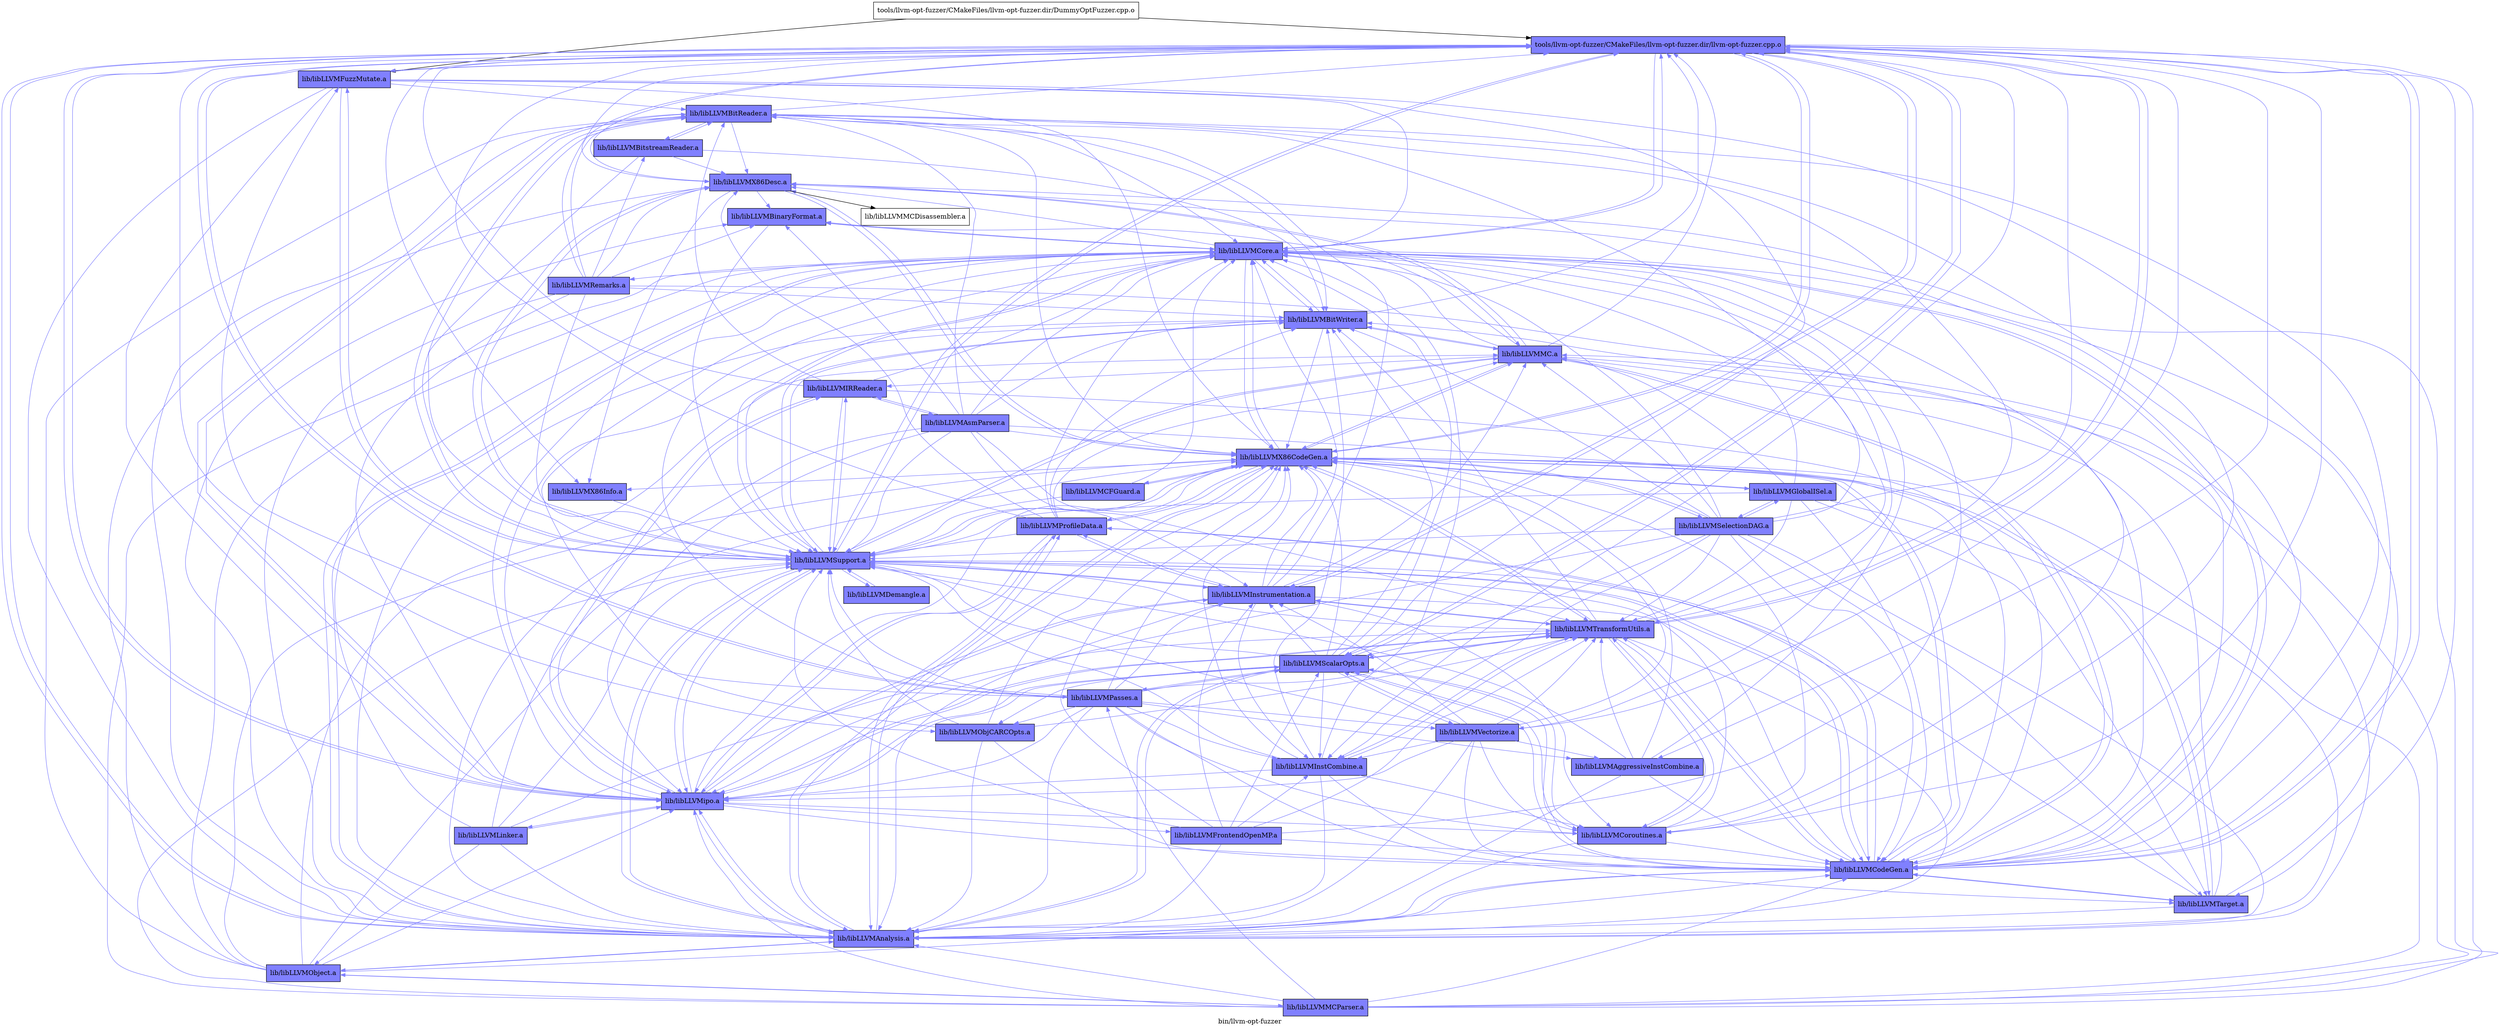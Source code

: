 digraph "bin/llvm-opt-fuzzer" {
	label="bin/llvm-opt-fuzzer";

	Node0x55d1487a2268 [shape=record,shape=record,label="{tools/llvm-opt-fuzzer/CMakeFiles/llvm-opt-fuzzer.dir/DummyOptFuzzer.cpp.o}"];
	Node0x55d1487a2268 -> Node0x55d1487a2998;
	Node0x55d1487a2268 -> Node0x55d1487b5368;
	Node0x55d1487a2998 [shape=record,shape=record,style=filled,fillcolor="0.666667 0.5 1",label="{tools/llvm-opt-fuzzer/CMakeFiles/llvm-opt-fuzzer.dir/llvm-opt-fuzzer.cpp.o}"];
	Node0x55d1487a2998 -> Node0x55d1487ac5d8[color="0.666667 0.5 1"];
	Node0x55d1487a2998 -> Node0x55d1487ab778[color="0.666667 0.5 1"];
	Node0x55d1487a2998 -> Node0x55d1487adac8[color="0.666667 0.5 1"];
	Node0x55d1487a2998 -> Node0x55d1487ad618[color="0.666667 0.5 1"];
	Node0x55d1487a2998 -> Node0x55d1487af008[color="0.666667 0.5 1"];
	Node0x55d1487a2998 -> Node0x55d1487aeb58[color="0.666667 0.5 1"];
	Node0x55d1487a2998 -> Node0x55d1487ae608[color="0.666667 0.5 1"];
	Node0x55d1487a2998 -> Node0x55d1487adf78[color="0.666667 0.5 1"];
	Node0x55d1487a2998 -> Node0x55d1487afe18[color="0.666667 0.5 1"];
	Node0x55d1487a2998 -> Node0x55d1487af8c8[color="0.666667 0.5 1"];
	Node0x55d1487a2998 -> Node0x55d1487af378[color="0.666667 0.5 1"];
	Node0x55d1487a2998 -> Node0x55d1487b5368[color="0.666667 0.5 1"];
	Node0x55d1487a2998 -> Node0x55d1487b3568[color="0.666667 0.5 1"];
	Node0x55d1487a2998 -> Node0x55d1487b3ab8[color="0.666667 0.5 1"];
	Node0x55d1487a2998 -> Node0x55d1487b3f68[color="0.666667 0.5 1"];
	Node0x55d1487a2998 -> Node0x55d1487c1398[color="0.666667 0.5 1"];
	Node0x55d1487a2998 -> Node0x55d1487c0ee8[color="0.666667 0.5 1"];
	Node0x55d1487a2998 -> Node0x55d1487c1e38[color="0.666667 0.5 1"];
	Node0x55d1487a2998 -> Node0x55d1487c18e8[color="0.666667 0.5 1"];
	Node0x55d1487b5368 [shape=record,shape=record,style=filled,fillcolor="0.666667 0.5 1",label="{lib/libLLVMFuzzMutate.a}"];
	Node0x55d1487b5368 -> Node0x55d1487a2998[color="0.666667 0.5 1"];
	Node0x55d1487b5368 -> Node0x55d1487ad618[color="0.666667 0.5 1"];
	Node0x55d1487b5368 -> Node0x55d1487af008[color="0.666667 0.5 1"];
	Node0x55d1487b5368 -> Node0x55d1487aeb58[color="0.666667 0.5 1"];
	Node0x55d1487b5368 -> Node0x55d1487adf78[color="0.666667 0.5 1"];
	Node0x55d1487b5368 -> Node0x55d1487ad0c8[color="0.666667 0.5 1"];
	Node0x55d1487b5368 -> Node0x55d1487b3f68[color="0.666667 0.5 1"];
	Node0x55d1487b5368 -> Node0x55d1487b3ab8[color="0.666667 0.5 1"];
	Node0x55d1487b5368 -> Node0x55d1487ac5d8[color="0.666667 0.5 1"];
	Node0x55d1487ac5d8 [shape=record,shape=record,style=filled,fillcolor="0.666667 0.5 1",label="{lib/libLLVMX86CodeGen.a}"];
	Node0x55d1487ac5d8 -> Node0x55d1487adac8[color="0.666667 0.5 1"];
	Node0x55d1487ac5d8 -> Node0x55d1487ad618[color="0.666667 0.5 1"];
	Node0x55d1487ac5d8 -> Node0x55d1487af008[color="0.666667 0.5 1"];
	Node0x55d1487ac5d8 -> Node0x55d1487aeb58[color="0.666667 0.5 1"];
	Node0x55d1487ac5d8 -> Node0x55d1487c3b98[color="0.666667 0.5 1"];
	Node0x55d1487ac5d8 -> Node0x55d1487b3f68[color="0.666667 0.5 1"];
	Node0x55d1487ac5d8 -> Node0x55d1487c1398[color="0.666667 0.5 1"];
	Node0x55d1487ac5d8 -> Node0x55d1487c43b8[color="0.666667 0.5 1"];
	Node0x55d1487ac5d8 -> Node0x55d14879e078[color="0.666667 0.5 1"];
	Node0x55d1487ac5d8 -> Node0x55d1487b3158[color="0.666667 0.5 1"];
	Node0x55d1487ac5d8 -> Node0x55d1487ab778[color="0.666667 0.5 1"];
	Node0x55d1487ac5d8 -> Node0x55d1487a2998[color="0.666667 0.5 1"];
	Node0x55d1487ac5d8 -> Node0x55d1487a78f8[color="0.666667 0.5 1"];
	Node0x55d1487ac5d8 -> Node0x55d1487c0ee8[color="0.666667 0.5 1"];
	Node0x55d1487ab778 [shape=record,shape=record,style=filled,fillcolor="0.666667 0.5 1",label="{lib/libLLVMX86Desc.a}"];
	Node0x55d1487ab778 -> Node0x55d1487b3f68[color="0.666667 0.5 1"];
	Node0x55d1487ab778 -> Node0x55d1487ac5d8[color="0.666667 0.5 1"];
	Node0x55d1487ab778 -> Node0x55d1487adac8[color="0.666667 0.5 1"];
	Node0x55d1487ab778 -> Node0x55d1487c00d8;
	Node0x55d1487ab778 -> Node0x55d1487b3158[color="0.666667 0.5 1"];
	Node0x55d1487ab778 -> Node0x55d1487a2998[color="0.666667 0.5 1"];
	Node0x55d1487ab778 -> Node0x55d1487aa0f8[color="0.666667 0.5 1"];
	Node0x55d1487adac8 [shape=record,shape=record,style=filled,fillcolor="0.666667 0.5 1",label="{lib/libLLVMX86Info.a}"];
	Node0x55d1487adac8 -> Node0x55d1487b3f68[color="0.666667 0.5 1"];
	Node0x55d1487ad618 [shape=record,shape=record,style=filled,fillcolor="0.666667 0.5 1",label="{lib/libLLVMAnalysis.a}"];
	Node0x55d1487ad618 -> Node0x55d1487ac5d8[color="0.666667 0.5 1"];
	Node0x55d1487ad618 -> Node0x55d1487aeb58[color="0.666667 0.5 1"];
	Node0x55d1487ad618 -> Node0x55d1487b3f68[color="0.666667 0.5 1"];
	Node0x55d1487ad618 -> Node0x55d1487a2998[color="0.666667 0.5 1"];
	Node0x55d1487ad618 -> Node0x55d1487aa0f8[color="0.666667 0.5 1"];
	Node0x55d1487ad618 -> Node0x55d1487a7588[color="0.666667 0.5 1"];
	Node0x55d1487ad618 -> Node0x55d1487a78f8[color="0.666667 0.5 1"];
	Node0x55d1487ad618 -> Node0x55d1487af008[color="0.666667 0.5 1"];
	Node0x55d1487ad618 -> Node0x55d1487b3ab8[color="0.666667 0.5 1"];
	Node0x55d1487ad618 -> Node0x55d1487adf78[color="0.666667 0.5 1"];
	Node0x55d1487af008 [shape=record,shape=record,style=filled,fillcolor="0.666667 0.5 1",label="{lib/libLLVMCodeGen.a}"];
	Node0x55d1487af008 -> Node0x55d1487ac5d8[color="0.666667 0.5 1"];
	Node0x55d1487af008 -> Node0x55d1487ad618[color="0.666667 0.5 1"];
	Node0x55d1487af008 -> Node0x55d1487aeb58[color="0.666667 0.5 1"];
	Node0x55d1487af008 -> Node0x55d1487b3f68[color="0.666667 0.5 1"];
	Node0x55d1487af008 -> Node0x55d1487b3158[color="0.666667 0.5 1"];
	Node0x55d1487af008 -> Node0x55d1487a2998[color="0.666667 0.5 1"];
	Node0x55d1487af008 -> Node0x55d1487c0ee8[color="0.666667 0.5 1"];
	Node0x55d1487af008 -> Node0x55d1487ab778[color="0.666667 0.5 1"];
	Node0x55d1487af008 -> Node0x55d1487c1398[color="0.666667 0.5 1"];
	Node0x55d1487af008 -> Node0x55d1487acb78[color="0.666667 0.5 1"];
	Node0x55d1487af008 -> Node0x55d1487a78f8[color="0.666667 0.5 1"];
	Node0x55d1487af008 -> Node0x55d1487b3ab8[color="0.666667 0.5 1"];
	Node0x55d1487aeb58 [shape=record,shape=record,style=filled,fillcolor="0.666667 0.5 1",label="{lib/libLLVMCore.a}"];
	Node0x55d1487aeb58 -> Node0x55d1487b3f68[color="0.666667 0.5 1"];
	Node0x55d1487aeb58 -> Node0x55d1487a2998[color="0.666667 0.5 1"];
	Node0x55d1487aeb58 -> Node0x55d1487ac5d8[color="0.666667 0.5 1"];
	Node0x55d1487aeb58 -> Node0x55d1487ad618[color="0.666667 0.5 1"];
	Node0x55d1487aeb58 -> Node0x55d1487acb78[color="0.666667 0.5 1"];
	Node0x55d1487aeb58 -> Node0x55d1487af008[color="0.666667 0.5 1"];
	Node0x55d1487aeb58 -> Node0x55d1487aa0f8[color="0.666667 0.5 1"];
	Node0x55d1487aeb58 -> Node0x55d1487ab778[color="0.666667 0.5 1"];
	Node0x55d1487aeb58 -> Node0x55d1487a9b08[color="0.666667 0.5 1"];
	Node0x55d1487ae608 [shape=record,shape=record,style=filled,fillcolor="0.666667 0.5 1",label="{lib/libLLVMCoroutines.a}"];
	Node0x55d1487ae608 -> Node0x55d1487ac5d8[color="0.666667 0.5 1"];
	Node0x55d1487ae608 -> Node0x55d1487ad618[color="0.666667 0.5 1"];
	Node0x55d1487ae608 -> Node0x55d1487af008[color="0.666667 0.5 1"];
	Node0x55d1487ae608 -> Node0x55d1487aeb58[color="0.666667 0.5 1"];
	Node0x55d1487ae608 -> Node0x55d1487b3f68[color="0.666667 0.5 1"];
	Node0x55d1487ae608 -> Node0x55d1487c0ee8[color="0.666667 0.5 1"];
	Node0x55d1487ae608 -> Node0x55d1487b3ab8[color="0.666667 0.5 1"];
	Node0x55d1487adf78 [shape=record,shape=record,style=filled,fillcolor="0.666667 0.5 1",label="{lib/libLLVMipo.a}"];
	Node0x55d1487adf78 -> Node0x55d1487ac5d8[color="0.666667 0.5 1"];
	Node0x55d1487adf78 -> Node0x55d1487aeb58[color="0.666667 0.5 1"];
	Node0x55d1487adf78 -> Node0x55d1487ad618[color="0.666667 0.5 1"];
	Node0x55d1487adf78 -> Node0x55d1487acb78[color="0.666667 0.5 1"];
	Node0x55d1487adf78 -> Node0x55d1487af008[color="0.666667 0.5 1"];
	Node0x55d1487adf78 -> Node0x55d1487b3f68[color="0.666667 0.5 1"];
	Node0x55d1487adf78 -> Node0x55d1487c0ee8[color="0.666667 0.5 1"];
	Node0x55d1487adf78 -> Node0x55d1487a2998[color="0.666667 0.5 1"];
	Node0x55d1487adf78 -> Node0x55d1487ae608[color="0.666667 0.5 1"];
	Node0x55d1487adf78 -> Node0x55d1487ad0c8[color="0.666667 0.5 1"];
	Node0x55d1487adf78 -> Node0x55d1487b02c8[color="0.666667 0.5 1"];
	Node0x55d1487adf78 -> Node0x55d1487a0378[color="0.666667 0.5 1"];
	Node0x55d1487adf78 -> Node0x55d1487a1458[color="0.666667 0.5 1"];
	Node0x55d1487adf78 -> Node0x55d1487b3ab8[color="0.666667 0.5 1"];
	Node0x55d1487adf78 -> Node0x55d1487af378[color="0.666667 0.5 1"];
	Node0x55d1487adf78 -> Node0x55d1487a78f8[color="0.666667 0.5 1"];
	Node0x55d1487afe18 [shape=record,shape=record,style=filled,fillcolor="0.666667 0.5 1",label="{lib/libLLVMAggressiveInstCombine.a}"];
	Node0x55d1487afe18 -> Node0x55d1487ac5d8[color="0.666667 0.5 1"];
	Node0x55d1487afe18 -> Node0x55d1487ad618[color="0.666667 0.5 1"];
	Node0x55d1487afe18 -> Node0x55d1487af008[color="0.666667 0.5 1"];
	Node0x55d1487afe18 -> Node0x55d1487aeb58[color="0.666667 0.5 1"];
	Node0x55d1487afe18 -> Node0x55d1487b3f68[color="0.666667 0.5 1"];
	Node0x55d1487afe18 -> Node0x55d1487c0ee8[color="0.666667 0.5 1"];
	Node0x55d1487af8c8 [shape=record,shape=record,style=filled,fillcolor="0.666667 0.5 1",label="{lib/libLLVMInstCombine.a}"];
	Node0x55d1487af8c8 -> Node0x55d1487ac5d8[color="0.666667 0.5 1"];
	Node0x55d1487af8c8 -> Node0x55d1487ad618[color="0.666667 0.5 1"];
	Node0x55d1487af8c8 -> Node0x55d1487af008[color="0.666667 0.5 1"];
	Node0x55d1487af8c8 -> Node0x55d1487aeb58[color="0.666667 0.5 1"];
	Node0x55d1487af8c8 -> Node0x55d1487ae608[color="0.666667 0.5 1"];
	Node0x55d1487af8c8 -> Node0x55d1487b3f68[color="0.666667 0.5 1"];
	Node0x55d1487af8c8 -> Node0x55d1487c0ee8[color="0.666667 0.5 1"];
	Node0x55d1487af8c8 -> Node0x55d1487adf78[color="0.666667 0.5 1"];
	Node0x55d1487af8c8 -> Node0x55d1487acb78[color="0.666667 0.5 1"];
	Node0x55d1487af378 [shape=record,shape=record,style=filled,fillcolor="0.666667 0.5 1",label="{lib/libLLVMInstrumentation.a}"];
	Node0x55d1487af378 -> Node0x55d1487ac5d8[color="0.666667 0.5 1"];
	Node0x55d1487af378 -> Node0x55d1487ad618[color="0.666667 0.5 1"];
	Node0x55d1487af378 -> Node0x55d1487aeb58[color="0.666667 0.5 1"];
	Node0x55d1487af378 -> Node0x55d1487adf78[color="0.666667 0.5 1"];
	Node0x55d1487af378 -> Node0x55d1487b3f68[color="0.666667 0.5 1"];
	Node0x55d1487af378 -> Node0x55d1487a78f8[color="0.666667 0.5 1"];
	Node0x55d1487af378 -> Node0x55d1487a2998[color="0.666667 0.5 1"];
	Node0x55d1487af378 -> Node0x55d1487af008[color="0.666667 0.5 1"];
	Node0x55d1487af378 -> Node0x55d1487af8c8[color="0.666667 0.5 1"];
	Node0x55d1487af378 -> Node0x55d1487c0ee8[color="0.666667 0.5 1"];
	Node0x55d1487af378 -> Node0x55d1487b3158[color="0.666667 0.5 1"];
	Node0x55d1487af378 -> Node0x55d1487ae608[color="0.666667 0.5 1"];
	Node0x55d1487af378 -> Node0x55d1487ad0c8[color="0.666667 0.5 1"];
	Node0x55d1487b3568 [shape=record,shape=record,style=filled,fillcolor="0.666667 0.5 1",label="{lib/libLLVMObjCARCOpts.a}"];
	Node0x55d1487b3568 -> Node0x55d1487ac5d8[color="0.666667 0.5 1"];
	Node0x55d1487b3568 -> Node0x55d1487ad618[color="0.666667 0.5 1"];
	Node0x55d1487b3568 -> Node0x55d1487aeb58[color="0.666667 0.5 1"];
	Node0x55d1487b3568 -> Node0x55d1487b3f68[color="0.666667 0.5 1"];
	Node0x55d1487b3568 -> Node0x55d1487c0ee8[color="0.666667 0.5 1"];
	Node0x55d1487b3568 -> Node0x55d1487af008[color="0.666667 0.5 1"];
	Node0x55d1487b3ab8 [shape=record,shape=record,style=filled,fillcolor="0.666667 0.5 1",label="{lib/libLLVMScalarOpts.a}"];
	Node0x55d1487b3ab8 -> Node0x55d1487ac5d8[color="0.666667 0.5 1"];
	Node0x55d1487b3ab8 -> Node0x55d1487ad618[color="0.666667 0.5 1"];
	Node0x55d1487b3ab8 -> Node0x55d1487aeb58[color="0.666667 0.5 1"];
	Node0x55d1487b3ab8 -> Node0x55d1487adf78[color="0.666667 0.5 1"];
	Node0x55d1487b3ab8 -> Node0x55d1487b3f68[color="0.666667 0.5 1"];
	Node0x55d1487b3ab8 -> Node0x55d1487c0ee8[color="0.666667 0.5 1"];
	Node0x55d1487b3ab8 -> Node0x55d1487af008[color="0.666667 0.5 1"];
	Node0x55d1487b3ab8 -> Node0x55d1487af8c8[color="0.666667 0.5 1"];
	Node0x55d1487b3ab8 -> Node0x55d1487af378[color="0.666667 0.5 1"];
	Node0x55d1487b3ab8 -> Node0x55d1487acb78[color="0.666667 0.5 1"];
	Node0x55d1487b3ab8 -> Node0x55d1487ae608[color="0.666667 0.5 1"];
	Node0x55d1487b3ab8 -> Node0x55d1487a2998[color="0.666667 0.5 1"];
	Node0x55d1487b3ab8 -> Node0x55d1487b3568[color="0.666667 0.5 1"];
	Node0x55d1487b3ab8 -> Node0x55d1487c1e38[color="0.666667 0.5 1"];
	Node0x55d1487b3ab8 -> Node0x55d1487c18e8[color="0.666667 0.5 1"];
	Node0x55d1487b3f68 [shape=record,shape=record,style=filled,fillcolor="0.666667 0.5 1",label="{lib/libLLVMSupport.a}"];
	Node0x55d1487b3f68 -> Node0x55d1487a2998[color="0.666667 0.5 1"];
	Node0x55d1487b3f68 -> Node0x55d1487ac5d8[color="0.666667 0.5 1"];
	Node0x55d1487b3f68 -> Node0x55d1487ad618[color="0.666667 0.5 1"];
	Node0x55d1487b3f68 -> Node0x55d1487af008[color="0.666667 0.5 1"];
	Node0x55d1487b3f68 -> Node0x55d1487aeb58[color="0.666667 0.5 1"];
	Node0x55d1487b3f68 -> Node0x55d1487b3158[color="0.666667 0.5 1"];
	Node0x55d1487b3f68 -> Node0x55d1487acb78[color="0.666667 0.5 1"];
	Node0x55d1487b3f68 -> Node0x55d1487ab778[color="0.666667 0.5 1"];
	Node0x55d1487b3f68 -> Node0x55d1487ad0c8[color="0.666667 0.5 1"];
	Node0x55d1487b3f68 -> Node0x55d1487af378[color="0.666667 0.5 1"];
	Node0x55d1487b3f68 -> Node0x55d1487b02c8[color="0.666667 0.5 1"];
	Node0x55d1487b3f68 -> Node0x55d1487adf78[color="0.666667 0.5 1"];
	Node0x55d1487b3f68 -> Node0x55d1487b5368[color="0.666667 0.5 1"];
	Node0x55d1487b3f68 -> Node0x55d1487b29d8[color="0.666667 0.5 1"];
	Node0x55d1487c1398 [shape=record,shape=record,style=filled,fillcolor="0.666667 0.5 1",label="{lib/libLLVMTarget.a}"];
	Node0x55d1487c1398 -> Node0x55d1487ac5d8[color="0.666667 0.5 1"];
	Node0x55d1487c1398 -> Node0x55d1487ad618[color="0.666667 0.5 1"];
	Node0x55d1487c1398 -> Node0x55d1487aeb58[color="0.666667 0.5 1"];
	Node0x55d1487c1398 -> Node0x55d1487b3f68[color="0.666667 0.5 1"];
	Node0x55d1487c1398 -> Node0x55d1487af008[color="0.666667 0.5 1"];
	Node0x55d1487c1398 -> Node0x55d1487b3158[color="0.666667 0.5 1"];
	Node0x55d1487c0ee8 [shape=record,shape=record,style=filled,fillcolor="0.666667 0.5 1",label="{lib/libLLVMTransformUtils.a}"];
	Node0x55d1487c0ee8 -> Node0x55d1487b3f68[color="0.666667 0.5 1"];
	Node0x55d1487c0ee8 -> Node0x55d1487ac5d8[color="0.666667 0.5 1"];
	Node0x55d1487c0ee8 -> Node0x55d1487ad618[color="0.666667 0.5 1"];
	Node0x55d1487c0ee8 -> Node0x55d1487af008[color="0.666667 0.5 1"];
	Node0x55d1487c0ee8 -> Node0x55d1487aeb58[color="0.666667 0.5 1"];
	Node0x55d1487c0ee8 -> Node0x55d1487adf78[color="0.666667 0.5 1"];
	Node0x55d1487c0ee8 -> Node0x55d1487b3ab8[color="0.666667 0.5 1"];
	Node0x55d1487c0ee8 -> Node0x55d1487a2998[color="0.666667 0.5 1"];
	Node0x55d1487c0ee8 -> Node0x55d1487af8c8[color="0.666667 0.5 1"];
	Node0x55d1487c0ee8 -> Node0x55d1487acb78[color="0.666667 0.5 1"];
	Node0x55d1487c0ee8 -> Node0x55d1487ad0c8[color="0.666667 0.5 1"];
	Node0x55d1487c0ee8 -> Node0x55d1487ae608[color="0.666667 0.5 1"];
	Node0x55d1487c0ee8 -> Node0x55d1487af378[color="0.666667 0.5 1"];
	Node0x55d1487c1e38 [shape=record,shape=record,style=filled,fillcolor="0.666667 0.5 1",label="{lib/libLLVMVectorize.a}"];
	Node0x55d1487c1e38 -> Node0x55d1487ac5d8[color="0.666667 0.5 1"];
	Node0x55d1487c1e38 -> Node0x55d1487ad618[color="0.666667 0.5 1"];
	Node0x55d1487c1e38 -> Node0x55d1487af008[color="0.666667 0.5 1"];
	Node0x55d1487c1e38 -> Node0x55d1487aeb58[color="0.666667 0.5 1"];
	Node0x55d1487c1e38 -> Node0x55d1487ae608[color="0.666667 0.5 1"];
	Node0x55d1487c1e38 -> Node0x55d1487adf78[color="0.666667 0.5 1"];
	Node0x55d1487c1e38 -> Node0x55d1487afe18[color="0.666667 0.5 1"];
	Node0x55d1487c1e38 -> Node0x55d1487af8c8[color="0.666667 0.5 1"];
	Node0x55d1487c1e38 -> Node0x55d1487af378[color="0.666667 0.5 1"];
	Node0x55d1487c1e38 -> Node0x55d1487b3ab8[color="0.666667 0.5 1"];
	Node0x55d1487c1e38 -> Node0x55d1487b3f68[color="0.666667 0.5 1"];
	Node0x55d1487c1e38 -> Node0x55d1487c0ee8[color="0.666667 0.5 1"];
	Node0x55d1487c18e8 [shape=record,shape=record,style=filled,fillcolor="0.666667 0.5 1",label="{lib/libLLVMPasses.a}"];
	Node0x55d1487c18e8 -> Node0x55d1487a2998[color="0.666667 0.5 1"];
	Node0x55d1487c18e8 -> Node0x55d1487ac5d8[color="0.666667 0.5 1"];
	Node0x55d1487c18e8 -> Node0x55d1487ad618[color="0.666667 0.5 1"];
	Node0x55d1487c18e8 -> Node0x55d1487aeb58[color="0.666667 0.5 1"];
	Node0x55d1487c18e8 -> Node0x55d1487b3ab8[color="0.666667 0.5 1"];
	Node0x55d1487c18e8 -> Node0x55d1487af378[color="0.666667 0.5 1"];
	Node0x55d1487c18e8 -> Node0x55d1487adf78[color="0.666667 0.5 1"];
	Node0x55d1487c18e8 -> Node0x55d1487ae608[color="0.666667 0.5 1"];
	Node0x55d1487c18e8 -> Node0x55d1487afe18[color="0.666667 0.5 1"];
	Node0x55d1487c18e8 -> Node0x55d1487af8c8[color="0.666667 0.5 1"];
	Node0x55d1487c18e8 -> Node0x55d1487b5368[color="0.666667 0.5 1"];
	Node0x55d1487c18e8 -> Node0x55d1487b3568[color="0.666667 0.5 1"];
	Node0x55d1487c18e8 -> Node0x55d1487b3f68[color="0.666667 0.5 1"];
	Node0x55d1487c18e8 -> Node0x55d1487c1398[color="0.666667 0.5 1"];
	Node0x55d1487c18e8 -> Node0x55d1487c0ee8[color="0.666667 0.5 1"];
	Node0x55d1487c18e8 -> Node0x55d1487c1e38[color="0.666667 0.5 1"];
	Node0x55d1487c3b98 [shape=record,shape=record,style=filled,fillcolor="0.666667 0.5 1",label="{lib/libLLVMGlobalISel.a}"];
	Node0x55d1487c3b98 -> Node0x55d1487ac5d8[color="0.666667 0.5 1"];
	Node0x55d1487c3b98 -> Node0x55d1487af008[color="0.666667 0.5 1"];
	Node0x55d1487c3b98 -> Node0x55d1487aeb58[color="0.666667 0.5 1"];
	Node0x55d1487c3b98 -> Node0x55d1487b3f68[color="0.666667 0.5 1"];
	Node0x55d1487c3b98 -> Node0x55d1487ad618[color="0.666667 0.5 1"];
	Node0x55d1487c3b98 -> Node0x55d1487b3158[color="0.666667 0.5 1"];
	Node0x55d1487c3b98 -> Node0x55d1487c1398[color="0.666667 0.5 1"];
	Node0x55d1487c3b98 -> Node0x55d1487c43b8[color="0.666667 0.5 1"];
	Node0x55d1487c3b98 -> Node0x55d1487c0ee8[color="0.666667 0.5 1"];
	Node0x55d1487c43b8 [shape=record,shape=record,style=filled,fillcolor="0.666667 0.5 1",label="{lib/libLLVMSelectionDAG.a}"];
	Node0x55d1487c43b8 -> Node0x55d1487ac5d8[color="0.666667 0.5 1"];
	Node0x55d1487c43b8 -> Node0x55d1487ad618[color="0.666667 0.5 1"];
	Node0x55d1487c43b8 -> Node0x55d1487af008[color="0.666667 0.5 1"];
	Node0x55d1487c43b8 -> Node0x55d1487aeb58[color="0.666667 0.5 1"];
	Node0x55d1487c43b8 -> Node0x55d1487af8c8[color="0.666667 0.5 1"];
	Node0x55d1487c43b8 -> Node0x55d1487b3f68[color="0.666667 0.5 1"];
	Node0x55d1487c43b8 -> Node0x55d1487c0ee8[color="0.666667 0.5 1"];
	Node0x55d1487c43b8 -> Node0x55d1487b3158[color="0.666667 0.5 1"];
	Node0x55d1487c43b8 -> Node0x55d1487adf78[color="0.666667 0.5 1"];
	Node0x55d1487c43b8 -> Node0x55d1487b3ab8[color="0.666667 0.5 1"];
	Node0x55d1487c43b8 -> Node0x55d1487c1398[color="0.666667 0.5 1"];
	Node0x55d1487c43b8 -> Node0x55d1487c3b98[color="0.666667 0.5 1"];
	Node0x55d1487c43b8 -> Node0x55d1487a2998[color="0.666667 0.5 1"];
	Node0x55d1487c43b8 -> Node0x55d1487acb78[color="0.666667 0.5 1"];
	Node0x55d1487c43b8 -> Node0x55d1487ad0c8[color="0.666667 0.5 1"];
	Node0x55d14879e078 [shape=record,shape=record,style=filled,fillcolor="0.666667 0.5 1",label="{lib/libLLVMCFGuard.a}"];
	Node0x55d14879e078 -> Node0x55d1487ac5d8[color="0.666667 0.5 1"];
	Node0x55d14879e078 -> Node0x55d1487aeb58[color="0.666667 0.5 1"];
	Node0x55d14879e078 -> Node0x55d1487b3f68[color="0.666667 0.5 1"];
	Node0x55d1487b3158 [shape=record,shape=record,style=filled,fillcolor="0.666667 0.5 1",label="{lib/libLLVMMC.a}"];
	Node0x55d1487b3158 -> Node0x55d1487ab778[color="0.666667 0.5 1"];
	Node0x55d1487b3158 -> Node0x55d1487b3f68[color="0.666667 0.5 1"];
	Node0x55d1487b3158 -> Node0x55d1487a2998[color="0.666667 0.5 1"];
	Node0x55d1487b3158 -> Node0x55d1487ad618[color="0.666667 0.5 1"];
	Node0x55d1487b3158 -> Node0x55d1487acb78[color="0.666667 0.5 1"];
	Node0x55d1487b3158 -> Node0x55d1487af008[color="0.666667 0.5 1"];
	Node0x55d1487b3158 -> Node0x55d1487ac5d8[color="0.666667 0.5 1"];
	Node0x55d1487b3158 -> Node0x55d1487b02c8[color="0.666667 0.5 1"];
	Node0x55d1487b3158 -> Node0x55d1487aa0f8[color="0.666667 0.5 1"];
	Node0x55d1487b3158 -> Node0x55d1487aeb58[color="0.666667 0.5 1"];
	Node0x55d1487a78f8 [shape=record,shape=record,style=filled,fillcolor="0.666667 0.5 1",label="{lib/libLLVMProfileData.a}"];
	Node0x55d1487a78f8 -> Node0x55d1487a2998[color="0.666667 0.5 1"];
	Node0x55d1487a78f8 -> Node0x55d1487ac5d8[color="0.666667 0.5 1"];
	Node0x55d1487a78f8 -> Node0x55d1487ad618[color="0.666667 0.5 1"];
	Node0x55d1487a78f8 -> Node0x55d1487af008[color="0.666667 0.5 1"];
	Node0x55d1487a78f8 -> Node0x55d1487aeb58[color="0.666667 0.5 1"];
	Node0x55d1487a78f8 -> Node0x55d1487adf78[color="0.666667 0.5 1"];
	Node0x55d1487a78f8 -> Node0x55d1487af378[color="0.666667 0.5 1"];
	Node0x55d1487a78f8 -> Node0x55d1487b3f68[color="0.666667 0.5 1"];
	Node0x55d1487a78f8 -> Node0x55d1487ab778[color="0.666667 0.5 1"];
	Node0x55d1487a78f8 -> Node0x55d1487acb78[color="0.666667 0.5 1"];
	Node0x55d1487a78f8 -> Node0x55d1487b3158[color="0.666667 0.5 1"];
	Node0x55d1487c00d8 [shape=record,shape=record,label="{lib/libLLVMMCDisassembler.a}"];
	Node0x55d1487aa0f8 [shape=record,shape=record,style=filled,fillcolor="0.666667 0.5 1",label="{lib/libLLVMBinaryFormat.a}"];
	Node0x55d1487aa0f8 -> Node0x55d1487aeb58[color="0.666667 0.5 1"];
	Node0x55d1487aa0f8 -> Node0x55d1487b3f68[color="0.666667 0.5 1"];
	Node0x55d1487a7588 [shape=record,shape=record,style=filled,fillcolor="0.666667 0.5 1",label="{lib/libLLVMObject.a}"];
	Node0x55d1487a7588 -> Node0x55d1487ac5d8[color="0.666667 0.5 1"];
	Node0x55d1487a7588 -> Node0x55d1487aeb58[color="0.666667 0.5 1"];
	Node0x55d1487a7588 -> Node0x55d1487adf78[color="0.666667 0.5 1"];
	Node0x55d1487a7588 -> Node0x55d1487ad0c8[color="0.666667 0.5 1"];
	Node0x55d1487a7588 -> Node0x55d1487b3158[color="0.666667 0.5 1"];
	Node0x55d1487a7588 -> Node0x55d1487b3f68[color="0.666667 0.5 1"];
	Node0x55d1487a7588 -> Node0x55d1487af008[color="0.666667 0.5 1"];
	Node0x55d1487a7588 -> Node0x55d1487a6b88[color="0.666667 0.5 1"];
	Node0x55d1487a7588 -> Node0x55d1487ab778[color="0.666667 0.5 1"];
	Node0x55d1487a7588 -> Node0x55d1487ad618[color="0.666667 0.5 1"];
	Node0x55d1487acb78 [shape=record,shape=record,style=filled,fillcolor="0.666667 0.5 1",label="{lib/libLLVMBitWriter.a}"];
	Node0x55d1487acb78 -> Node0x55d1487a2998[color="0.666667 0.5 1"];
	Node0x55d1487acb78 -> Node0x55d1487ac5d8[color="0.666667 0.5 1"];
	Node0x55d1487acb78 -> Node0x55d1487ad618[color="0.666667 0.5 1"];
	Node0x55d1487acb78 -> Node0x55d1487aeb58[color="0.666667 0.5 1"];
	Node0x55d1487acb78 -> Node0x55d1487b3158[color="0.666667 0.5 1"];
	Node0x55d1487acb78 -> Node0x55d1487b3f68[color="0.666667 0.5 1"];
	Node0x55d1487a9b08 [shape=record,shape=record,style=filled,fillcolor="0.666667 0.5 1",label="{lib/libLLVMRemarks.a}"];
	Node0x55d1487a9b08 -> Node0x55d1487b3f68[color="0.666667 0.5 1"];
	Node0x55d1487a9b08 -> Node0x55d1487ad618[color="0.666667 0.5 1"];
	Node0x55d1487a9b08 -> Node0x55d1487acb78[color="0.666667 0.5 1"];
	Node0x55d1487a9b08 -> Node0x55d1487af008[color="0.666667 0.5 1"];
	Node0x55d1487a9b08 -> Node0x55d1487ad0c8[color="0.666667 0.5 1"];
	Node0x55d1487a9b08 -> Node0x55d1487a2998[color="0.666667 0.5 1"];
	Node0x55d1487a9b08 -> Node0x55d1487ab778[color="0.666667 0.5 1"];
	Node0x55d1487a9b08 -> Node0x55d1487adf78[color="0.666667 0.5 1"];
	Node0x55d1487a9b08 -> Node0x55d1487aa0f8[color="0.666667 0.5 1"];
	Node0x55d1487a9b08 -> Node0x55d1487a9658[color="0.666667 0.5 1"];
	Node0x55d1487ad0c8 [shape=record,shape=record,style=filled,fillcolor="0.666667 0.5 1",label="{lib/libLLVMBitReader.a}"];
	Node0x55d1487ad0c8 -> Node0x55d1487a2998[color="0.666667 0.5 1"];
	Node0x55d1487ad0c8 -> Node0x55d1487ac5d8[color="0.666667 0.5 1"];
	Node0x55d1487ad0c8 -> Node0x55d1487ab778[color="0.666667 0.5 1"];
	Node0x55d1487ad0c8 -> Node0x55d1487ad618[color="0.666667 0.5 1"];
	Node0x55d1487ad0c8 -> Node0x55d1487af008[color="0.666667 0.5 1"];
	Node0x55d1487ad0c8 -> Node0x55d1487aeb58[color="0.666667 0.5 1"];
	Node0x55d1487ad0c8 -> Node0x55d1487ae608[color="0.666667 0.5 1"];
	Node0x55d1487ad0c8 -> Node0x55d1487adf78[color="0.666667 0.5 1"];
	Node0x55d1487ad0c8 -> Node0x55d1487b3f68[color="0.666667 0.5 1"];
	Node0x55d1487ad0c8 -> Node0x55d1487a9658[color="0.666667 0.5 1"];
	Node0x55d1487ad0c8 -> Node0x55d1487acb78[color="0.666667 0.5 1"];
	Node0x55d1487b02c8 [shape=record,shape=record,style=filled,fillcolor="0.666667 0.5 1",label="{lib/libLLVMIRReader.a}"];
	Node0x55d1487b02c8 -> Node0x55d1487a2998[color="0.666667 0.5 1"];
	Node0x55d1487b02c8 -> Node0x55d1487af008[color="0.666667 0.5 1"];
	Node0x55d1487b02c8 -> Node0x55d1487aeb58[color="0.666667 0.5 1"];
	Node0x55d1487b02c8 -> Node0x55d1487adf78[color="0.666667 0.5 1"];
	Node0x55d1487b02c8 -> Node0x55d1487ad0c8[color="0.666667 0.5 1"];
	Node0x55d1487b02c8 -> Node0x55d1487b3f68[color="0.666667 0.5 1"];
	Node0x55d1487b02c8 -> Node0x55d1487a0f58[color="0.666667 0.5 1"];
	Node0x55d1487a0378 [shape=record,shape=record,style=filled,fillcolor="0.666667 0.5 1",label="{lib/libLLVMLinker.a}"];
	Node0x55d1487a0378 -> Node0x55d1487ac5d8[color="0.666667 0.5 1"];
	Node0x55d1487a0378 -> Node0x55d1487ad618[color="0.666667 0.5 1"];
	Node0x55d1487a0378 -> Node0x55d1487aeb58[color="0.666667 0.5 1"];
	Node0x55d1487a0378 -> Node0x55d1487adf78[color="0.666667 0.5 1"];
	Node0x55d1487a0378 -> Node0x55d1487b3f68[color="0.666667 0.5 1"];
	Node0x55d1487a0378 -> Node0x55d1487c0ee8[color="0.666667 0.5 1"];
	Node0x55d1487a0378 -> Node0x55d1487a7588[color="0.666667 0.5 1"];
	Node0x55d1487a9658 [shape=record,shape=record,style=filled,fillcolor="0.666667 0.5 1",label="{lib/libLLVMBitstreamReader.a}"];
	Node0x55d1487a9658 -> Node0x55d1487ab778[color="0.666667 0.5 1"];
	Node0x55d1487a9658 -> Node0x55d1487acb78[color="0.666667 0.5 1"];
	Node0x55d1487a9658 -> Node0x55d1487ad0c8[color="0.666667 0.5 1"];
	Node0x55d1487a9658 -> Node0x55d1487b3f68[color="0.666667 0.5 1"];
	Node0x55d1487a1458 [shape=record,shape=record,style=filled,fillcolor="0.666667 0.5 1",label="{lib/libLLVMFrontendOpenMP.a}"];
	Node0x55d1487a1458 -> Node0x55d1487ac5d8[color="0.666667 0.5 1"];
	Node0x55d1487a1458 -> Node0x55d1487ad618[color="0.666667 0.5 1"];
	Node0x55d1487a1458 -> Node0x55d1487af008[color="0.666667 0.5 1"];
	Node0x55d1487a1458 -> Node0x55d1487aeb58[color="0.666667 0.5 1"];
	Node0x55d1487a1458 -> Node0x55d1487af8c8[color="0.666667 0.5 1"];
	Node0x55d1487a1458 -> Node0x55d1487af378[color="0.666667 0.5 1"];
	Node0x55d1487a1458 -> Node0x55d1487b3ab8[color="0.666667 0.5 1"];
	Node0x55d1487a1458 -> Node0x55d1487b3f68[color="0.666667 0.5 1"];
	Node0x55d1487a1458 -> Node0x55d1487c0ee8[color="0.666667 0.5 1"];
	Node0x55d1487a0f58 [shape=record,shape=record,style=filled,fillcolor="0.666667 0.5 1",label="{lib/libLLVMAsmParser.a}"];
	Node0x55d1487a0f58 -> Node0x55d1487ac5d8[color="0.666667 0.5 1"];
	Node0x55d1487a0f58 -> Node0x55d1487ad618[color="0.666667 0.5 1"];
	Node0x55d1487a0f58 -> Node0x55d1487af008[color="0.666667 0.5 1"];
	Node0x55d1487a0f58 -> Node0x55d1487aeb58[color="0.666667 0.5 1"];
	Node0x55d1487a0f58 -> Node0x55d1487b02c8[color="0.666667 0.5 1"];
	Node0x55d1487a0f58 -> Node0x55d1487b3f68[color="0.666667 0.5 1"];
	Node0x55d1487a0f58 -> Node0x55d1487acb78[color="0.666667 0.5 1"];
	Node0x55d1487a0f58 -> Node0x55d1487adf78[color="0.666667 0.5 1"];
	Node0x55d1487a0f58 -> Node0x55d1487ad0c8[color="0.666667 0.5 1"];
	Node0x55d1487a0f58 -> Node0x55d1487af378[color="0.666667 0.5 1"];
	Node0x55d1487a0f58 -> Node0x55d1487c0ee8[color="0.666667 0.5 1"];
	Node0x55d1487a0f58 -> Node0x55d1487aa0f8[color="0.666667 0.5 1"];
	Node0x55d1487b29d8 [shape=record,shape=record,style=filled,fillcolor="0.666667 0.5 1",label="{lib/libLLVMDemangle.a}"];
	Node0x55d1487b29d8 -> Node0x55d1487b3f68[color="0.666667 0.5 1"];
	Node0x55d1487a6b88 [shape=record,shape=record,style=filled,fillcolor="0.666667 0.5 1",label="{lib/libLLVMMCParser.a}"];
	Node0x55d1487a6b88 -> Node0x55d1487a2998[color="0.666667 0.5 1"];
	Node0x55d1487a6b88 -> Node0x55d1487ab778[color="0.666667 0.5 1"];
	Node0x55d1487a6b88 -> Node0x55d1487ad618[color="0.666667 0.5 1"];
	Node0x55d1487a6b88 -> Node0x55d1487af008[color="0.666667 0.5 1"];
	Node0x55d1487a6b88 -> Node0x55d1487adf78[color="0.666667 0.5 1"];
	Node0x55d1487a6b88 -> Node0x55d1487b3158[color="0.666667 0.5 1"];
	Node0x55d1487a6b88 -> Node0x55d1487b3f68[color="0.666667 0.5 1"];
	Node0x55d1487a6b88 -> Node0x55d1487c18e8[color="0.666667 0.5 1"];
	Node0x55d1487a6b88 -> Node0x55d1487ac5d8[color="0.666667 0.5 1"];
	Node0x55d1487a6b88 -> Node0x55d1487aeb58[color="0.666667 0.5 1"];
	Node0x55d1487a6b88 -> Node0x55d1487a7588[color="0.666667 0.5 1"];
}
